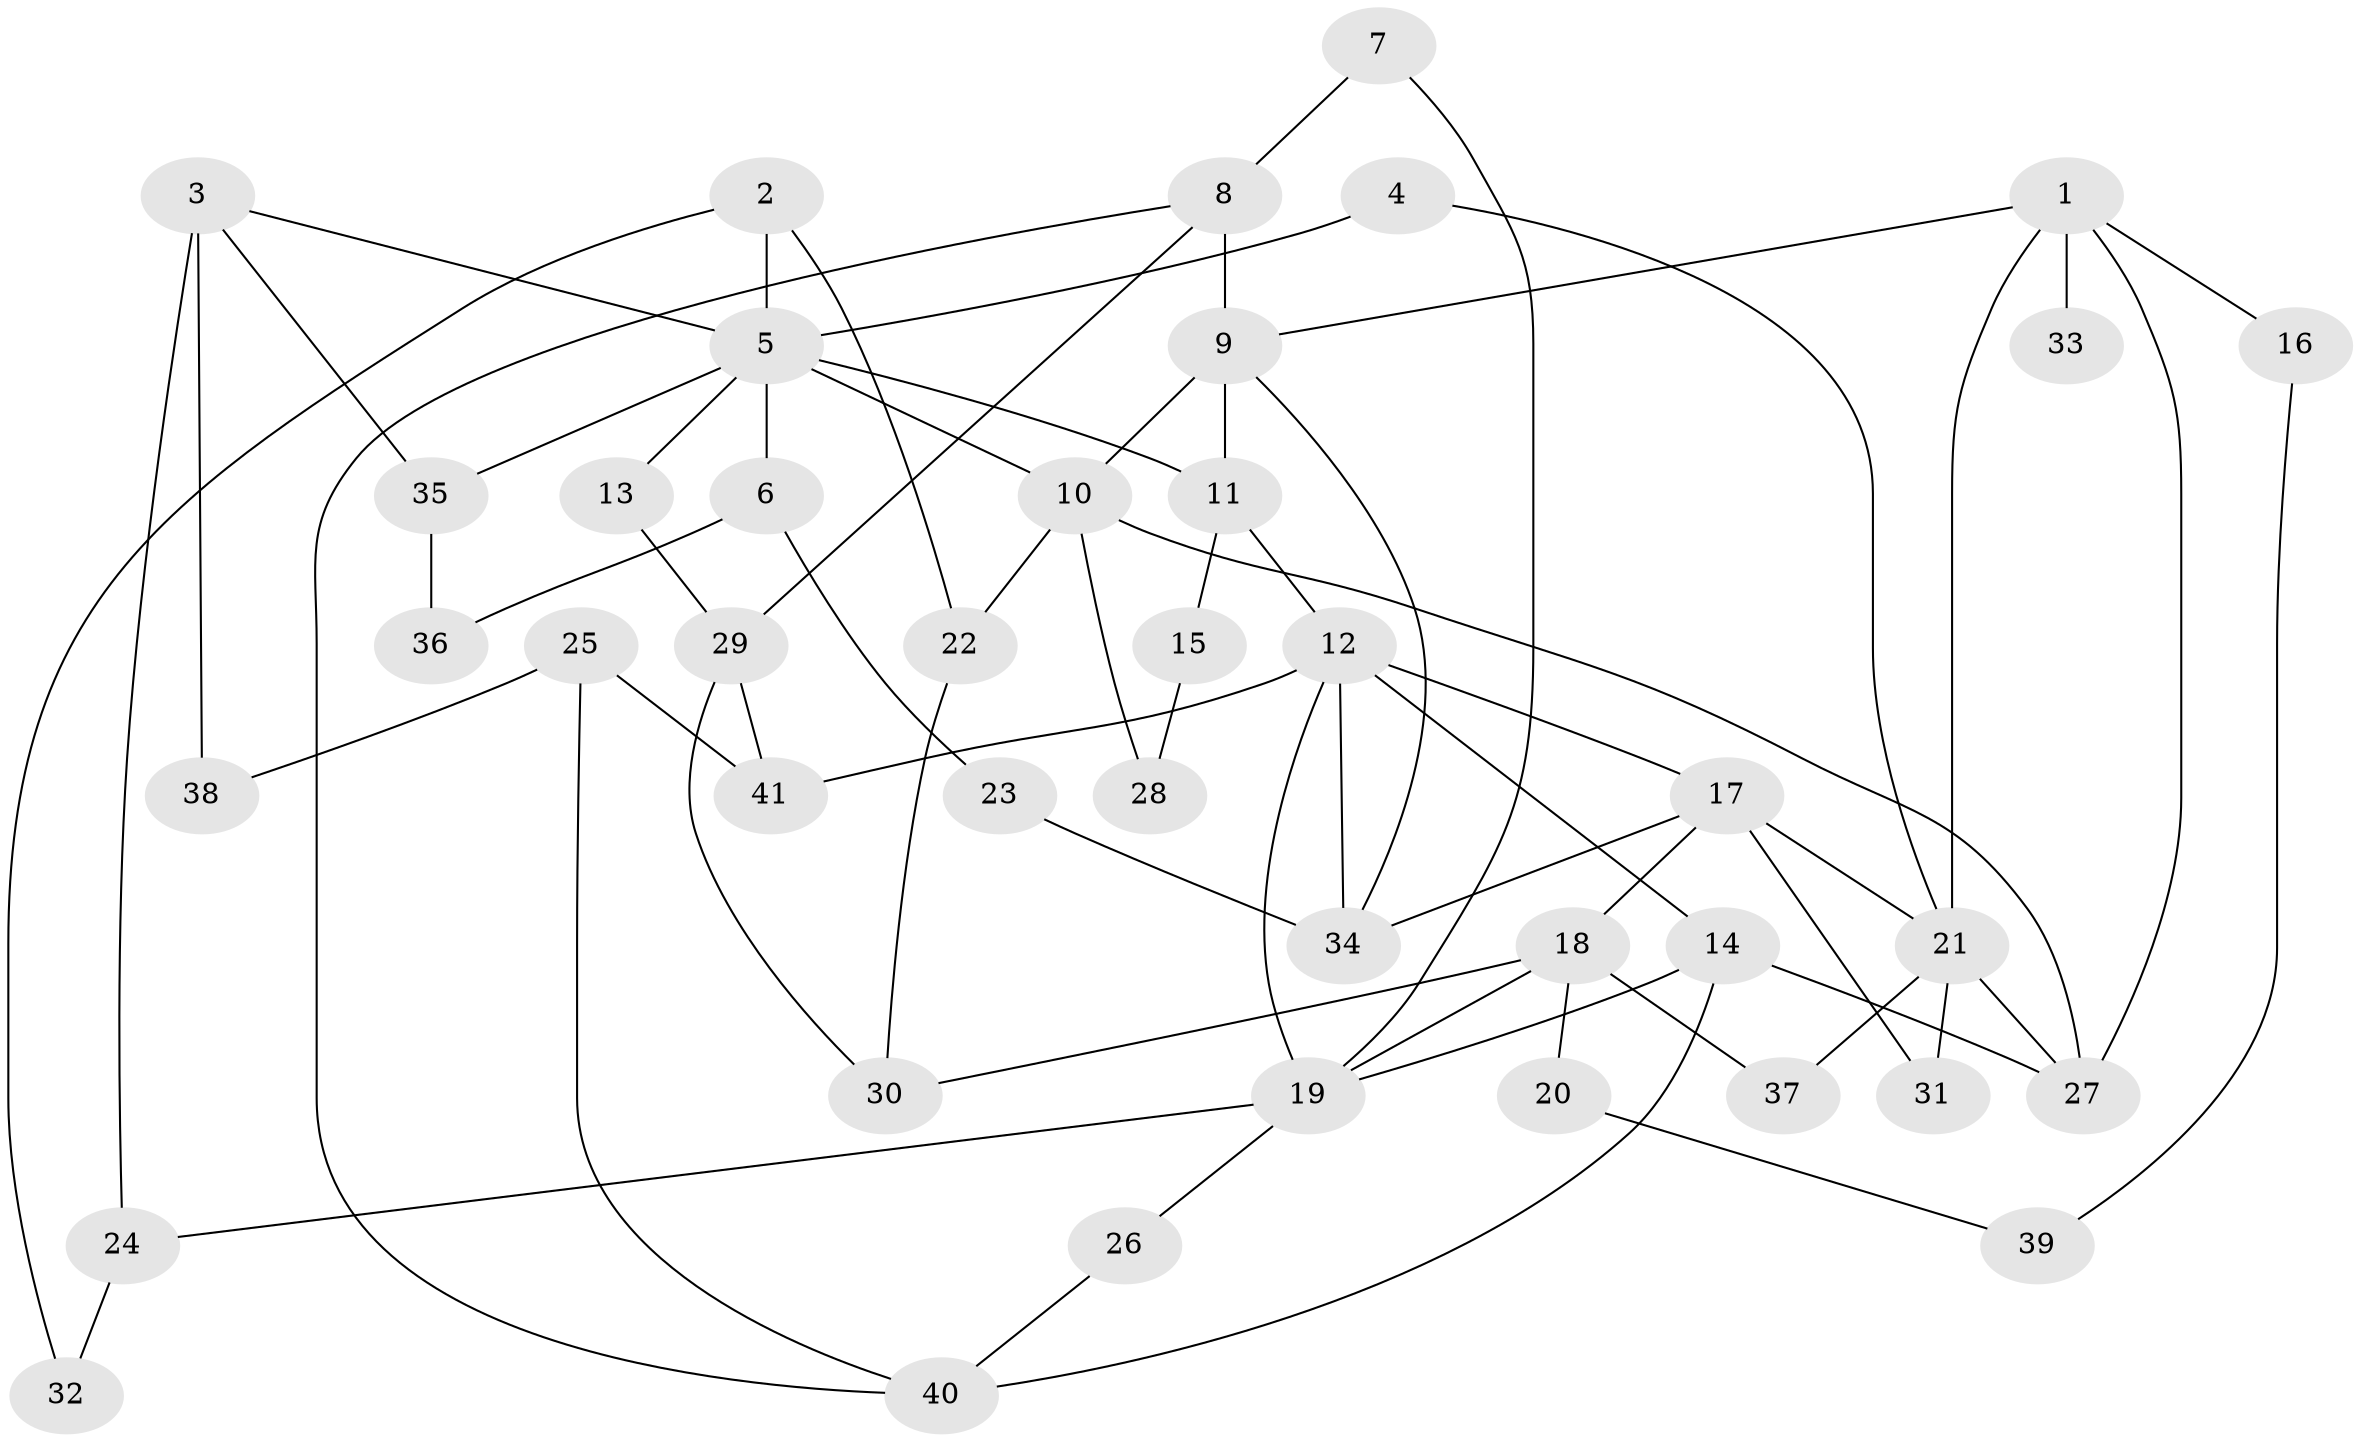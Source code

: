 // original degree distribution, {4: 0.1728395061728395, 3: 0.2716049382716049, 7: 0.024691358024691357, 1: 0.19753086419753085, 8: 0.012345679012345678, 2: 0.2839506172839506, 6: 0.037037037037037035}
// Generated by graph-tools (version 1.1) at 2025/01/03/09/25 03:01:10]
// undirected, 41 vertices, 69 edges
graph export_dot {
graph [start="1"]
  node [color=gray90,style=filled];
  1;
  2;
  3;
  4;
  5;
  6;
  7;
  8;
  9;
  10;
  11;
  12;
  13;
  14;
  15;
  16;
  17;
  18;
  19;
  20;
  21;
  22;
  23;
  24;
  25;
  26;
  27;
  28;
  29;
  30;
  31;
  32;
  33;
  34;
  35;
  36;
  37;
  38;
  39;
  40;
  41;
  1 -- 9 [weight=1.0];
  1 -- 16 [weight=1.0];
  1 -- 21 [weight=1.0];
  1 -- 27 [weight=1.0];
  1 -- 33 [weight=1.0];
  2 -- 5 [weight=1.0];
  2 -- 22 [weight=1.0];
  2 -- 32 [weight=1.0];
  3 -- 5 [weight=1.0];
  3 -- 24 [weight=1.0];
  3 -- 35 [weight=1.0];
  3 -- 38 [weight=1.0];
  4 -- 5 [weight=1.0];
  4 -- 21 [weight=1.0];
  5 -- 6 [weight=2.0];
  5 -- 10 [weight=1.0];
  5 -- 11 [weight=1.0];
  5 -- 13 [weight=2.0];
  5 -- 35 [weight=1.0];
  6 -- 23 [weight=1.0];
  6 -- 36 [weight=1.0];
  7 -- 8 [weight=1.0];
  7 -- 19 [weight=1.0];
  8 -- 9 [weight=2.0];
  8 -- 29 [weight=1.0];
  8 -- 40 [weight=1.0];
  9 -- 10 [weight=1.0];
  9 -- 11 [weight=1.0];
  9 -- 34 [weight=1.0];
  10 -- 22 [weight=1.0];
  10 -- 27 [weight=1.0];
  10 -- 28 [weight=1.0];
  11 -- 12 [weight=1.0];
  11 -- 15 [weight=1.0];
  12 -- 14 [weight=1.0];
  12 -- 17 [weight=1.0];
  12 -- 19 [weight=1.0];
  12 -- 34 [weight=1.0];
  12 -- 41 [weight=1.0];
  13 -- 29 [weight=1.0];
  14 -- 19 [weight=1.0];
  14 -- 27 [weight=1.0];
  14 -- 40 [weight=1.0];
  15 -- 28 [weight=1.0];
  16 -- 39 [weight=1.0];
  17 -- 18 [weight=1.0];
  17 -- 21 [weight=1.0];
  17 -- 31 [weight=1.0];
  17 -- 34 [weight=1.0];
  18 -- 19 [weight=1.0];
  18 -- 20 [weight=1.0];
  18 -- 30 [weight=1.0];
  18 -- 37 [weight=1.0];
  19 -- 24 [weight=1.0];
  19 -- 26 [weight=1.0];
  20 -- 39 [weight=1.0];
  21 -- 27 [weight=1.0];
  21 -- 31 [weight=1.0];
  21 -- 37 [weight=1.0];
  22 -- 30 [weight=1.0];
  23 -- 34 [weight=1.0];
  24 -- 32 [weight=1.0];
  25 -- 38 [weight=1.0];
  25 -- 40 [weight=1.0];
  25 -- 41 [weight=1.0];
  26 -- 40 [weight=1.0];
  29 -- 30 [weight=1.0];
  29 -- 41 [weight=1.0];
  35 -- 36 [weight=1.0];
}
